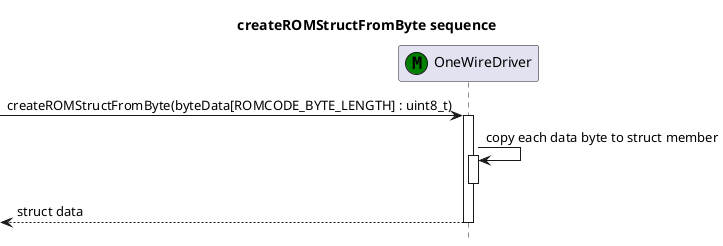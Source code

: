 @startuml

hide footbox

title createROMStructFromByte sequence

participant "OneWireDriver" as ModuleOneWireDriver<<M,Green>>[[../Class/OneWireDriver.svg]]

-> ModuleOneWireDriver : createROMStructFromByte(byteData[ROMCODE_BYTE_LENGTH] : uint8_t)
  activate ModuleOneWireDriver

ModuleOneWireDriver -> ModuleOneWireDriver : copy each data byte to struct member
  activate ModuleOneWireDriver
  deactivate ModuleOneWireDriver

<-- ModuleOneWireDriver : struct data
  deactivate ModuleOneWireDriver

@enduml

